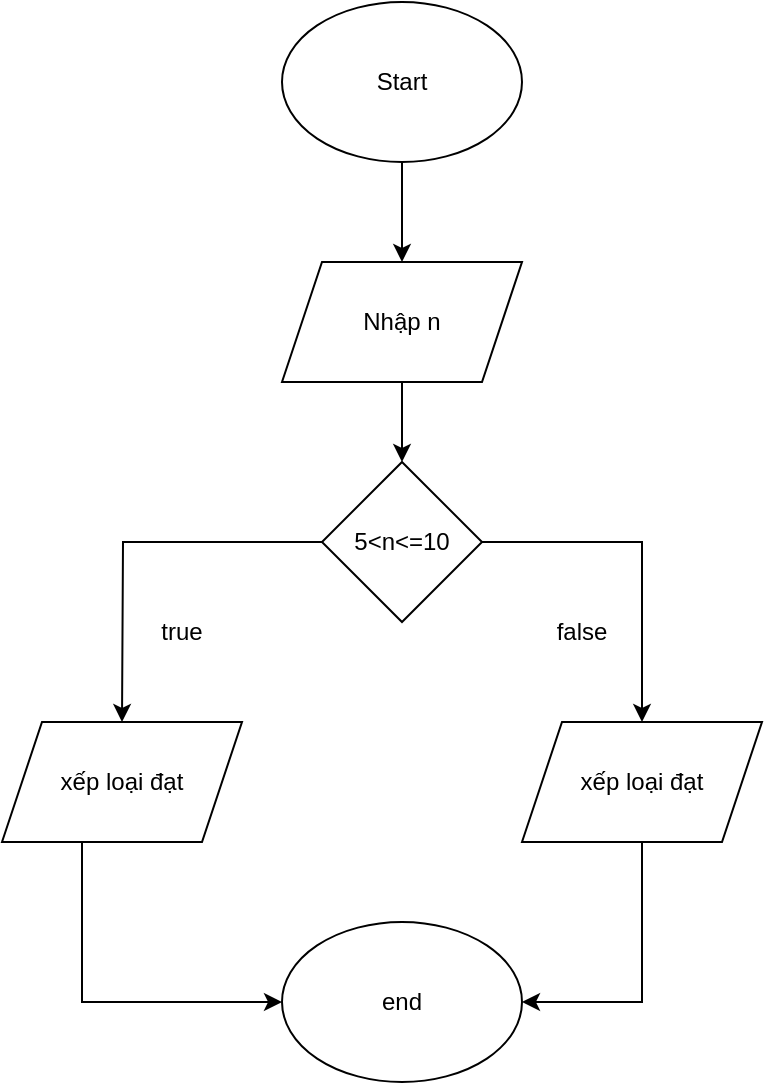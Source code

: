 <mxfile version="24.8.6">
  <diagram name="Trang-1" id="xb81Ona8d-PsNBaISWUF">
    <mxGraphModel dx="1434" dy="772" grid="1" gridSize="10" guides="1" tooltips="1" connect="1" arrows="1" fold="1" page="1" pageScale="1" pageWidth="827" pageHeight="1169" math="0" shadow="0">
      <root>
        <mxCell id="0" />
        <mxCell id="1" parent="0" />
        <mxCell id="ilNTcCBoxTnxPT2SgXoO-3" style="edgeStyle=orthogonalEdgeStyle;rounded=0;orthogonalLoop=1;jettySize=auto;html=1;" edge="1" parent="1" source="ilNTcCBoxTnxPT2SgXoO-1">
          <mxGeometry relative="1" as="geometry">
            <mxPoint x="370" y="190" as="targetPoint" />
          </mxGeometry>
        </mxCell>
        <mxCell id="ilNTcCBoxTnxPT2SgXoO-1" value="Start" style="ellipse;whiteSpace=wrap;html=1;" vertex="1" parent="1">
          <mxGeometry x="310" y="60" width="120" height="80" as="geometry" />
        </mxCell>
        <mxCell id="ilNTcCBoxTnxPT2SgXoO-6" style="edgeStyle=orthogonalEdgeStyle;rounded=0;orthogonalLoop=1;jettySize=auto;html=1;entryX=0.5;entryY=0;entryDx=0;entryDy=0;" edge="1" parent="1" source="ilNTcCBoxTnxPT2SgXoO-4" target="ilNTcCBoxTnxPT2SgXoO-5">
          <mxGeometry relative="1" as="geometry" />
        </mxCell>
        <mxCell id="ilNTcCBoxTnxPT2SgXoO-4" value="Nhập n" style="shape=parallelogram;perimeter=parallelogramPerimeter;whiteSpace=wrap;html=1;fixedSize=1;" vertex="1" parent="1">
          <mxGeometry x="310" y="190" width="120" height="60" as="geometry" />
        </mxCell>
        <mxCell id="ilNTcCBoxTnxPT2SgXoO-8" style="edgeStyle=orthogonalEdgeStyle;rounded=0;orthogonalLoop=1;jettySize=auto;html=1;" edge="1" parent="1" source="ilNTcCBoxTnxPT2SgXoO-5">
          <mxGeometry relative="1" as="geometry">
            <mxPoint x="230" y="420" as="targetPoint" />
          </mxGeometry>
        </mxCell>
        <mxCell id="ilNTcCBoxTnxPT2SgXoO-13" style="edgeStyle=orthogonalEdgeStyle;rounded=0;orthogonalLoop=1;jettySize=auto;html=1;" edge="1" parent="1" source="ilNTcCBoxTnxPT2SgXoO-5" target="ilNTcCBoxTnxPT2SgXoO-12">
          <mxGeometry relative="1" as="geometry" />
        </mxCell>
        <mxCell id="ilNTcCBoxTnxPT2SgXoO-5" value="5&amp;lt;n&amp;lt;=10" style="rhombus;whiteSpace=wrap;html=1;" vertex="1" parent="1">
          <mxGeometry x="330" y="290" width="80" height="80" as="geometry" />
        </mxCell>
        <mxCell id="ilNTcCBoxTnxPT2SgXoO-9" value="true" style="text;html=1;align=center;verticalAlign=middle;whiteSpace=wrap;rounded=0;" vertex="1" parent="1">
          <mxGeometry x="230" y="360" width="60" height="30" as="geometry" />
        </mxCell>
        <mxCell id="ilNTcCBoxTnxPT2SgXoO-16" style="edgeStyle=orthogonalEdgeStyle;rounded=0;orthogonalLoop=1;jettySize=auto;html=1;entryX=0;entryY=0.5;entryDx=0;entryDy=0;" edge="1" parent="1" source="ilNTcCBoxTnxPT2SgXoO-11" target="ilNTcCBoxTnxPT2SgXoO-15">
          <mxGeometry relative="1" as="geometry">
            <Array as="points">
              <mxPoint x="210" y="560" />
            </Array>
          </mxGeometry>
        </mxCell>
        <mxCell id="ilNTcCBoxTnxPT2SgXoO-11" value="xếp loại đạt" style="shape=parallelogram;perimeter=parallelogramPerimeter;whiteSpace=wrap;html=1;fixedSize=1;" vertex="1" parent="1">
          <mxGeometry x="170" y="420" width="120" height="60" as="geometry" />
        </mxCell>
        <mxCell id="ilNTcCBoxTnxPT2SgXoO-17" style="edgeStyle=orthogonalEdgeStyle;rounded=0;orthogonalLoop=1;jettySize=auto;html=1;entryX=1;entryY=0.5;entryDx=0;entryDy=0;" edge="1" parent="1" source="ilNTcCBoxTnxPT2SgXoO-12" target="ilNTcCBoxTnxPT2SgXoO-15">
          <mxGeometry relative="1" as="geometry" />
        </mxCell>
        <mxCell id="ilNTcCBoxTnxPT2SgXoO-12" value="xếp loại đạt" style="shape=parallelogram;perimeter=parallelogramPerimeter;whiteSpace=wrap;html=1;fixedSize=1;" vertex="1" parent="1">
          <mxGeometry x="430" y="420" width="120" height="60" as="geometry" />
        </mxCell>
        <mxCell id="ilNTcCBoxTnxPT2SgXoO-14" value="false" style="text;html=1;align=center;verticalAlign=middle;whiteSpace=wrap;rounded=0;" vertex="1" parent="1">
          <mxGeometry x="430" y="360" width="60" height="30" as="geometry" />
        </mxCell>
        <mxCell id="ilNTcCBoxTnxPT2SgXoO-15" value="end" style="ellipse;whiteSpace=wrap;html=1;" vertex="1" parent="1">
          <mxGeometry x="310" y="520" width="120" height="80" as="geometry" />
        </mxCell>
      </root>
    </mxGraphModel>
  </diagram>
</mxfile>
